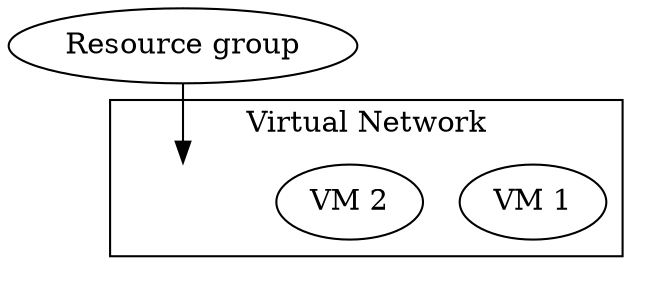 digraph G {
    // Define nodes
    resource_group [label="Resource group"];

// Define subgraph
    subgraph cluster_virtual_network {
label="Virtual Network";
vm1 [label="VM 1"];
vm2 [label="VM 2"];

// Hidden node
        hidden_node [style=invis, label=""];
}

// Define edges from resource_group to the hidden node
    resource_group -> hidden_node [lhead=cluster_virtual_network, headport=n, tailport=s];
}
